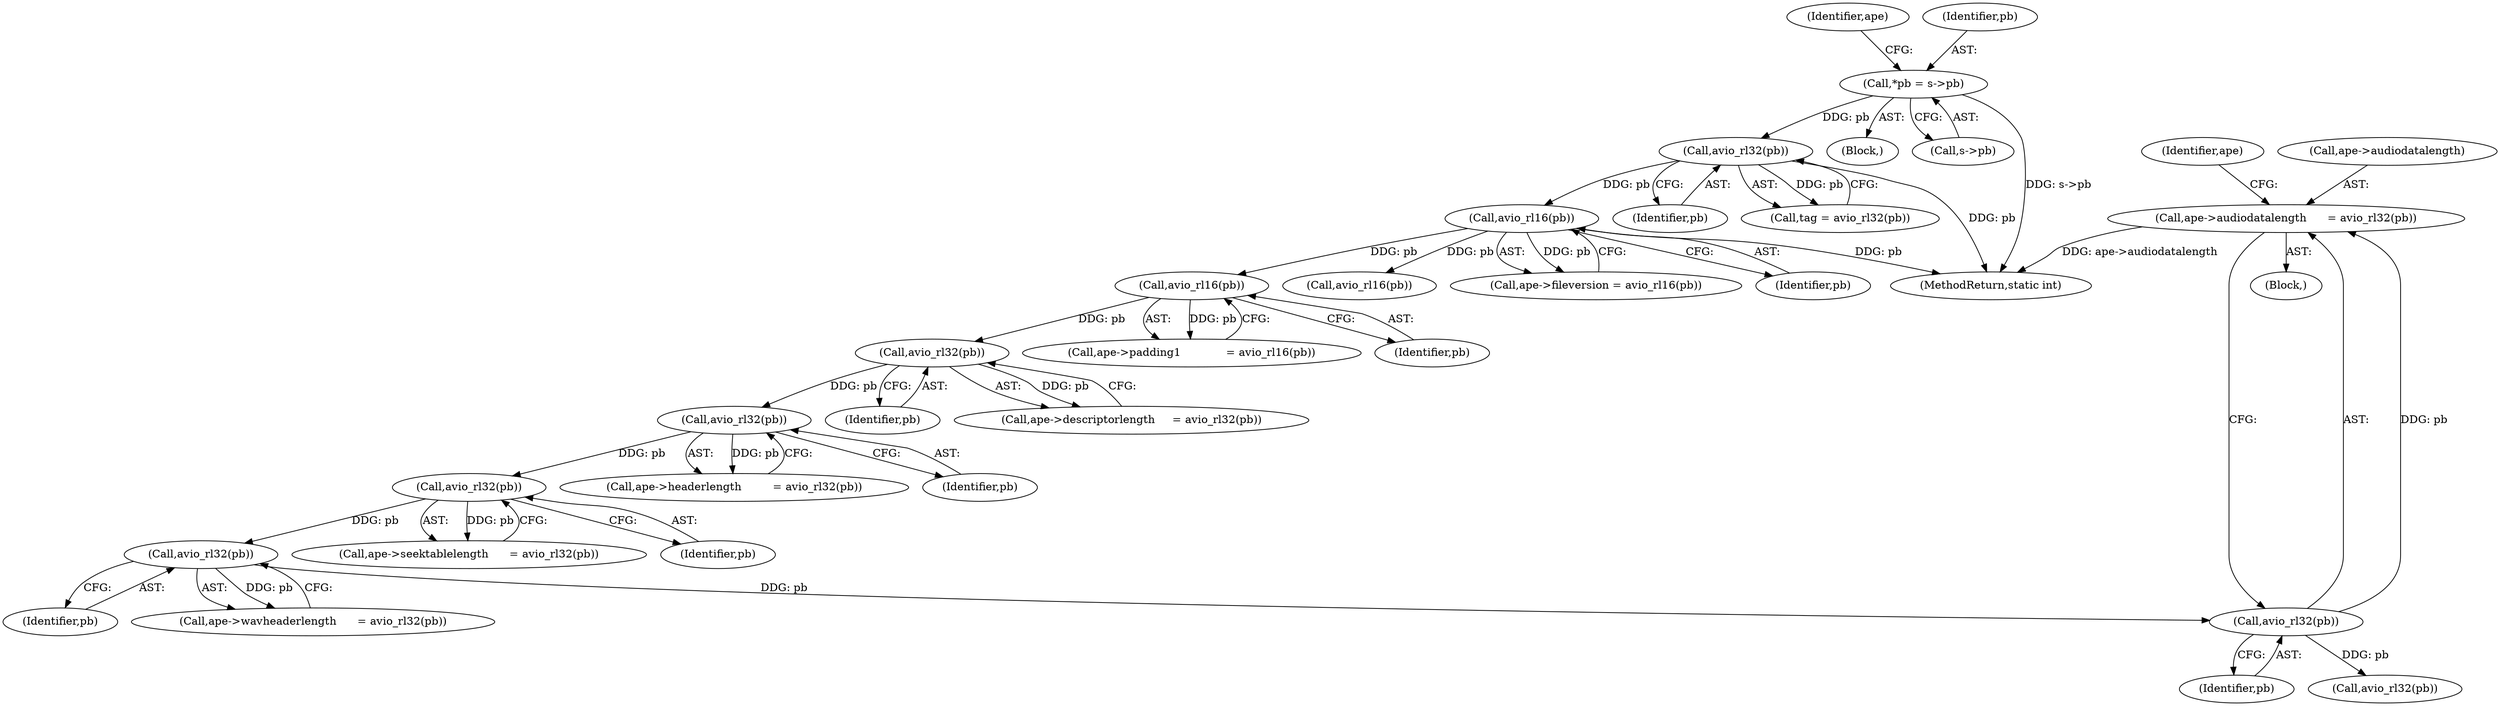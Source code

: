 digraph "0_FFmpeg_8312e3fc9041027a33c8bc667bb99740fdf41dd5@pointer" {
"1000224" [label="(Call,ape->audiodatalength      = avio_rl32(pb))"];
"1000228" [label="(Call,avio_rl32(pb))"];
"1000222" [label="(Call,avio_rl32(pb))"];
"1000216" [label="(Call,avio_rl32(pb))"];
"1000210" [label="(Call,avio_rl32(pb))"];
"1000204" [label="(Call,avio_rl32(pb))"];
"1000198" [label="(Call,avio_rl16(pb))"];
"1000153" [label="(Call,avio_rl16(pb))"];
"1000136" [label="(Call,avio_rl32(pb))"];
"1000113" [label="(Call,*pb = s->pb)"];
"1000326" [label="(Call,avio_rl16(pb))"];
"1000198" [label="(Call,avio_rl16(pb))"];
"1000224" [label="(Call,ape->audiodatalength      = avio_rl32(pb))"];
"1000232" [label="(Identifier,ape)"];
"1000212" [label="(Call,ape->seektablelength      = avio_rl32(pb))"];
"1000223" [label="(Identifier,pb)"];
"1000194" [label="(Call,ape->padding1             = avio_rl16(pb))"];
"1000137" [label="(Identifier,pb)"];
"1000222" [label="(Call,avio_rl32(pb))"];
"1000206" [label="(Call,ape->headerlength         = avio_rl32(pb))"];
"1000225" [label="(Call,ape->audiodatalength)"];
"1000205" [label="(Identifier,pb)"];
"1000111" [label="(Block,)"];
"1000204" [label="(Call,avio_rl32(pb))"];
"1000210" [label="(Call,avio_rl32(pb))"];
"1000113" [label="(Call,*pb = s->pb)"];
"1000120" [label="(Identifier,ape)"];
"1000136" [label="(Call,avio_rl32(pb))"];
"1000216" [label="(Call,avio_rl32(pb))"];
"1000200" [label="(Call,ape->descriptorlength     = avio_rl32(pb))"];
"1000211" [label="(Identifier,pb)"];
"1000217" [label="(Identifier,pb)"];
"1000229" [label="(Identifier,pb)"];
"1000153" [label="(Call,avio_rl16(pb))"];
"1000228" [label="(Call,avio_rl32(pb))"];
"1000149" [label="(Call,ape->fileversion = avio_rl16(pb))"];
"1000154" [label="(Identifier,pb)"];
"1000115" [label="(Call,s->pb)"];
"1000134" [label="(Call,tag = avio_rl32(pb))"];
"1000114" [label="(Identifier,pb)"];
"1000218" [label="(Call,ape->wavheaderlength      = avio_rl32(pb))"];
"1000234" [label="(Call,avio_rl32(pb))"];
"1001121" [label="(MethodReturn,static int)"];
"1000199" [label="(Identifier,pb)"];
"1000193" [label="(Block,)"];
"1000224" -> "1000193"  [label="AST: "];
"1000224" -> "1000228"  [label="CFG: "];
"1000225" -> "1000224"  [label="AST: "];
"1000228" -> "1000224"  [label="AST: "];
"1000232" -> "1000224"  [label="CFG: "];
"1000224" -> "1001121"  [label="DDG: ape->audiodatalength"];
"1000228" -> "1000224"  [label="DDG: pb"];
"1000228" -> "1000229"  [label="CFG: "];
"1000229" -> "1000228"  [label="AST: "];
"1000222" -> "1000228"  [label="DDG: pb"];
"1000228" -> "1000234"  [label="DDG: pb"];
"1000222" -> "1000218"  [label="AST: "];
"1000222" -> "1000223"  [label="CFG: "];
"1000223" -> "1000222"  [label="AST: "];
"1000218" -> "1000222"  [label="CFG: "];
"1000222" -> "1000218"  [label="DDG: pb"];
"1000216" -> "1000222"  [label="DDG: pb"];
"1000216" -> "1000212"  [label="AST: "];
"1000216" -> "1000217"  [label="CFG: "];
"1000217" -> "1000216"  [label="AST: "];
"1000212" -> "1000216"  [label="CFG: "];
"1000216" -> "1000212"  [label="DDG: pb"];
"1000210" -> "1000216"  [label="DDG: pb"];
"1000210" -> "1000206"  [label="AST: "];
"1000210" -> "1000211"  [label="CFG: "];
"1000211" -> "1000210"  [label="AST: "];
"1000206" -> "1000210"  [label="CFG: "];
"1000210" -> "1000206"  [label="DDG: pb"];
"1000204" -> "1000210"  [label="DDG: pb"];
"1000204" -> "1000200"  [label="AST: "];
"1000204" -> "1000205"  [label="CFG: "];
"1000205" -> "1000204"  [label="AST: "];
"1000200" -> "1000204"  [label="CFG: "];
"1000204" -> "1000200"  [label="DDG: pb"];
"1000198" -> "1000204"  [label="DDG: pb"];
"1000198" -> "1000194"  [label="AST: "];
"1000198" -> "1000199"  [label="CFG: "];
"1000199" -> "1000198"  [label="AST: "];
"1000194" -> "1000198"  [label="CFG: "];
"1000198" -> "1000194"  [label="DDG: pb"];
"1000153" -> "1000198"  [label="DDG: pb"];
"1000153" -> "1000149"  [label="AST: "];
"1000153" -> "1000154"  [label="CFG: "];
"1000154" -> "1000153"  [label="AST: "];
"1000149" -> "1000153"  [label="CFG: "];
"1000153" -> "1001121"  [label="DDG: pb"];
"1000153" -> "1000149"  [label="DDG: pb"];
"1000136" -> "1000153"  [label="DDG: pb"];
"1000153" -> "1000326"  [label="DDG: pb"];
"1000136" -> "1000134"  [label="AST: "];
"1000136" -> "1000137"  [label="CFG: "];
"1000137" -> "1000136"  [label="AST: "];
"1000134" -> "1000136"  [label="CFG: "];
"1000136" -> "1001121"  [label="DDG: pb"];
"1000136" -> "1000134"  [label="DDG: pb"];
"1000113" -> "1000136"  [label="DDG: pb"];
"1000113" -> "1000111"  [label="AST: "];
"1000113" -> "1000115"  [label="CFG: "];
"1000114" -> "1000113"  [label="AST: "];
"1000115" -> "1000113"  [label="AST: "];
"1000120" -> "1000113"  [label="CFG: "];
"1000113" -> "1001121"  [label="DDG: s->pb"];
}
